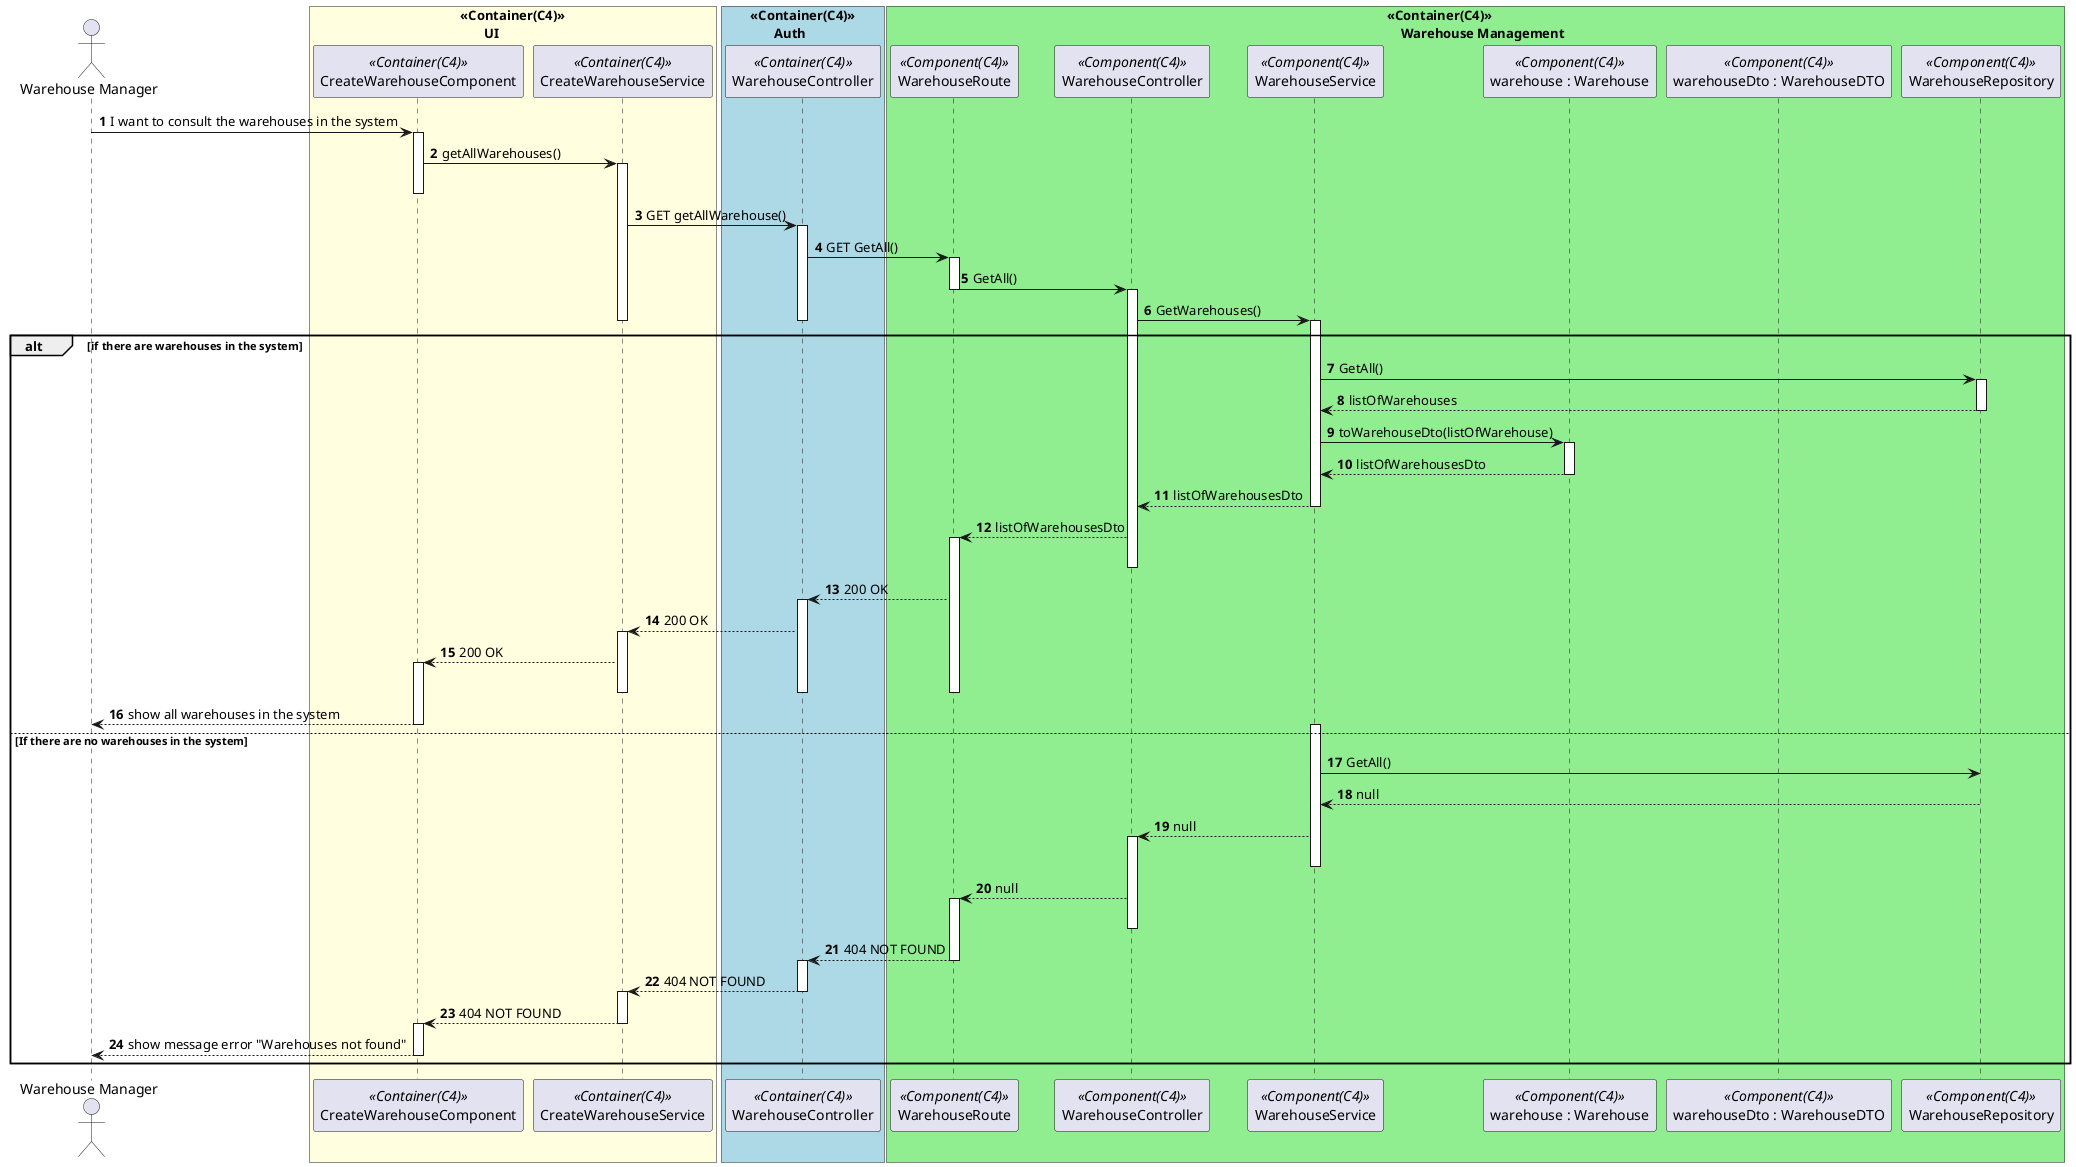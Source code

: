 @startuml
autonumber

actor "Warehouse Manager" as admin 

box "<<Container(C4)>>\n       UI" #LightYellow
participant CreateWarehouseComponent as uiComponent <<Container(C4)>>
participant CreateWarehouseService as uiService <<Container(C4)>>
box "<<Container(C4)>>\n       Auth" #LightBlue
participant WarehouseController as authController <<Container(C4)>>
box "<<Container(C4)>>\n    Warehouse Management" #LightGreen
participant WarehouseRoute as  WM <<Component(C4)>>
participant WarehouseController as  CTL <<Component(C4)>>
participant WarehouseService as  SV <<Component(C4)>>
participant "warehouse : Warehouse" as  W <<Component(C4)>>
participant "warehouseDto : WarehouseDTO" as  DTO <<Component(C4)>>
participant WarehouseRepository as  WR <<Component(C4)>>
end box
end box


admin -> uiComponent: I want to consult the warehouses in the system
activate uiComponent

uiComponent -> uiService : getAllWarehouses()
activate uiService
deactivate uiComponent
uiService -> authController : GET getAllWarehouse()
activate authController
authController -> WM : GET GetAll()
activate WM

WM -> CTL : GetAll()
deactivate WM
activate CTL
CTL -> SV : GetWarehouses()

deactivate authController
deactivate uiService
alt if there are warehouses in the system


activate SV 
SV -> WR : GetAll()
activate WR
WR --> SV : listOfWarehouses
deactivate WR
SV -> W : toWarehouseDto(listOfWarehouse)
activate W

W --> SV : listOfWarehousesDto
deactivate W
SV --> CTL : listOfWarehousesDto
deactivate SV
CTL --> WM : listOfWarehousesDto
activate WM
deactivate CTL
WM --> authController : 200 OK
activate authController
authController --> uiService : 200 OK
activate uiService
uiService --> uiComponent : 200 OK
activate uiComponent

deactivate uiService

deactivate authController 
deactivate WM

uiComponent --> admin: show all warehouses in the system
deactivate uiComponent

else If there are no warehouses in the system



activate SV 
SV -> WR : GetAll()

WR --> SV : null

SV --> CTL : null
activate CTL
deactivate SV
CTL --> WM : null
activate WM


deactivate CTL
WM --> authController : 404 NOT FOUND
deactivate WM
activate authController
authController --> uiService : 404 NOT FOUND
deactivate authController
activate uiService
uiService --> uiComponent : 404 NOT FOUND
deactivate uiService

activate uiComponent
 
uiComponent --> admin: show message error "Warehouses not found"
deactivate uiComponent 


end

deactivate admin
@enduml